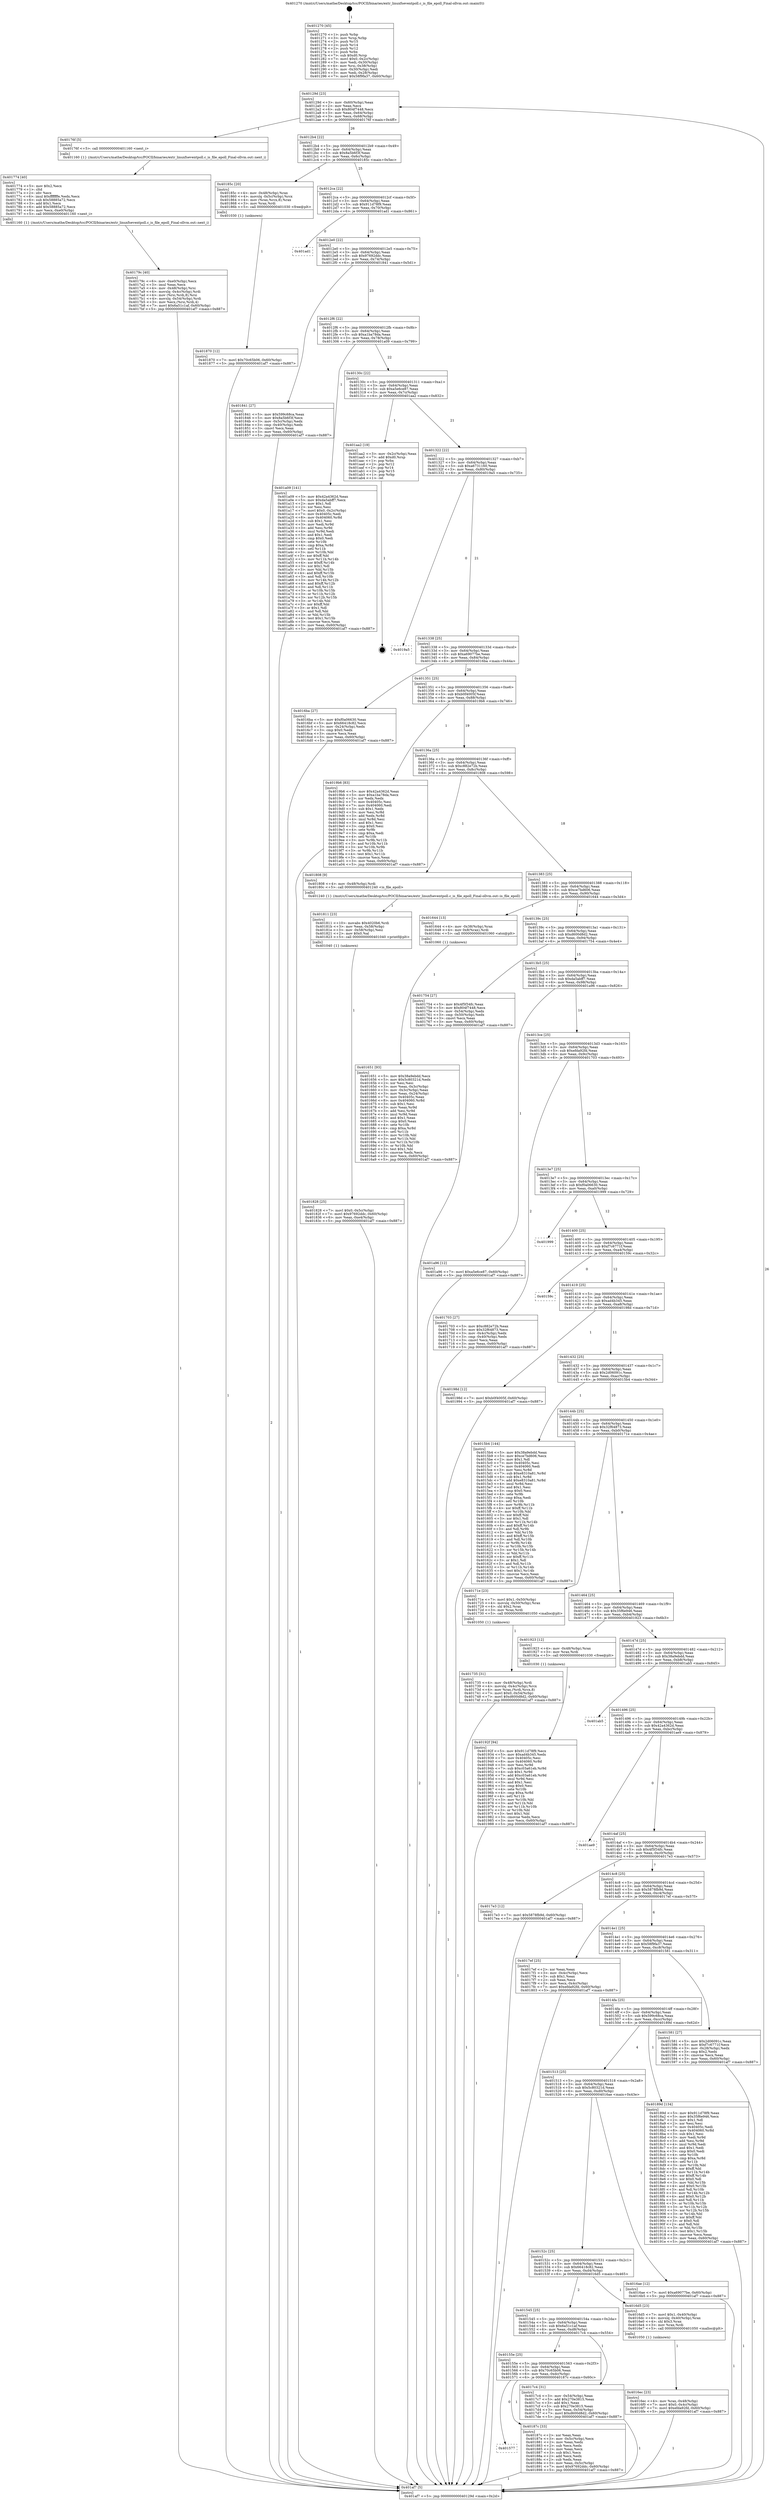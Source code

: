 digraph "0x401270" {
  label = "0x401270 (/mnt/c/Users/mathe/Desktop/tcc/POCII/binaries/extr_linuxfseventpoll.c_is_file_epoll_Final-ollvm.out::main(0))"
  labelloc = "t"
  node[shape=record]

  Entry [label="",width=0.3,height=0.3,shape=circle,fillcolor=black,style=filled]
  "0x40129d" [label="{
     0x40129d [23]\l
     | [instrs]\l
     &nbsp;&nbsp;0x40129d \<+3\>: mov -0x60(%rbp),%eax\l
     &nbsp;&nbsp;0x4012a0 \<+2\>: mov %eax,%ecx\l
     &nbsp;&nbsp;0x4012a2 \<+6\>: sub $0x804f7448,%ecx\l
     &nbsp;&nbsp;0x4012a8 \<+3\>: mov %eax,-0x64(%rbp)\l
     &nbsp;&nbsp;0x4012ab \<+3\>: mov %ecx,-0x68(%rbp)\l
     &nbsp;&nbsp;0x4012ae \<+6\>: je 000000000040176f \<main+0x4ff\>\l
  }"]
  "0x40176f" [label="{
     0x40176f [5]\l
     | [instrs]\l
     &nbsp;&nbsp;0x40176f \<+5\>: call 0000000000401160 \<next_i\>\l
     | [calls]\l
     &nbsp;&nbsp;0x401160 \{1\} (/mnt/c/Users/mathe/Desktop/tcc/POCII/binaries/extr_linuxfseventpoll.c_is_file_epoll_Final-ollvm.out::next_i)\l
  }"]
  "0x4012b4" [label="{
     0x4012b4 [22]\l
     | [instrs]\l
     &nbsp;&nbsp;0x4012b4 \<+5\>: jmp 00000000004012b9 \<main+0x49\>\l
     &nbsp;&nbsp;0x4012b9 \<+3\>: mov -0x64(%rbp),%eax\l
     &nbsp;&nbsp;0x4012bc \<+5\>: sub $0x8a5b6f3f,%eax\l
     &nbsp;&nbsp;0x4012c1 \<+3\>: mov %eax,-0x6c(%rbp)\l
     &nbsp;&nbsp;0x4012c4 \<+6\>: je 000000000040185c \<main+0x5ec\>\l
  }"]
  Exit [label="",width=0.3,height=0.3,shape=circle,fillcolor=black,style=filled,peripheries=2]
  "0x40185c" [label="{
     0x40185c [20]\l
     | [instrs]\l
     &nbsp;&nbsp;0x40185c \<+4\>: mov -0x48(%rbp),%rax\l
     &nbsp;&nbsp;0x401860 \<+4\>: movslq -0x5c(%rbp),%rcx\l
     &nbsp;&nbsp;0x401864 \<+4\>: mov (%rax,%rcx,8),%rax\l
     &nbsp;&nbsp;0x401868 \<+3\>: mov %rax,%rdi\l
     &nbsp;&nbsp;0x40186b \<+5\>: call 0000000000401030 \<free@plt\>\l
     | [calls]\l
     &nbsp;&nbsp;0x401030 \{1\} (unknown)\l
  }"]
  "0x4012ca" [label="{
     0x4012ca [22]\l
     | [instrs]\l
     &nbsp;&nbsp;0x4012ca \<+5\>: jmp 00000000004012cf \<main+0x5f\>\l
     &nbsp;&nbsp;0x4012cf \<+3\>: mov -0x64(%rbp),%eax\l
     &nbsp;&nbsp;0x4012d2 \<+5\>: sub $0x911d78f9,%eax\l
     &nbsp;&nbsp;0x4012d7 \<+3\>: mov %eax,-0x70(%rbp)\l
     &nbsp;&nbsp;0x4012da \<+6\>: je 0000000000401ad1 \<main+0x861\>\l
  }"]
  "0x40192f" [label="{
     0x40192f [94]\l
     | [instrs]\l
     &nbsp;&nbsp;0x40192f \<+5\>: mov $0x911d78f9,%ecx\l
     &nbsp;&nbsp;0x401934 \<+5\>: mov $0xad4b345,%edx\l
     &nbsp;&nbsp;0x401939 \<+7\>: mov 0x40405c,%esi\l
     &nbsp;&nbsp;0x401940 \<+8\>: mov 0x404060,%r8d\l
     &nbsp;&nbsp;0x401948 \<+3\>: mov %esi,%r9d\l
     &nbsp;&nbsp;0x40194b \<+7\>: sub $0xc03a61eb,%r9d\l
     &nbsp;&nbsp;0x401952 \<+4\>: sub $0x1,%r9d\l
     &nbsp;&nbsp;0x401956 \<+7\>: add $0xc03a61eb,%r9d\l
     &nbsp;&nbsp;0x40195d \<+4\>: imul %r9d,%esi\l
     &nbsp;&nbsp;0x401961 \<+3\>: and $0x1,%esi\l
     &nbsp;&nbsp;0x401964 \<+3\>: cmp $0x0,%esi\l
     &nbsp;&nbsp;0x401967 \<+4\>: sete %r10b\l
     &nbsp;&nbsp;0x40196b \<+4\>: cmp $0xa,%r8d\l
     &nbsp;&nbsp;0x40196f \<+4\>: setl %r11b\l
     &nbsp;&nbsp;0x401973 \<+3\>: mov %r10b,%bl\l
     &nbsp;&nbsp;0x401976 \<+3\>: and %r11b,%bl\l
     &nbsp;&nbsp;0x401979 \<+3\>: xor %r11b,%r10b\l
     &nbsp;&nbsp;0x40197c \<+3\>: or %r10b,%bl\l
     &nbsp;&nbsp;0x40197f \<+3\>: test $0x1,%bl\l
     &nbsp;&nbsp;0x401982 \<+3\>: cmovne %edx,%ecx\l
     &nbsp;&nbsp;0x401985 \<+3\>: mov %ecx,-0x60(%rbp)\l
     &nbsp;&nbsp;0x401988 \<+5\>: jmp 0000000000401af7 \<main+0x887\>\l
  }"]
  "0x401ad1" [label="{
     0x401ad1\l
  }", style=dashed]
  "0x4012e0" [label="{
     0x4012e0 [22]\l
     | [instrs]\l
     &nbsp;&nbsp;0x4012e0 \<+5\>: jmp 00000000004012e5 \<main+0x75\>\l
     &nbsp;&nbsp;0x4012e5 \<+3\>: mov -0x64(%rbp),%eax\l
     &nbsp;&nbsp;0x4012e8 \<+5\>: sub $0x97692ddc,%eax\l
     &nbsp;&nbsp;0x4012ed \<+3\>: mov %eax,-0x74(%rbp)\l
     &nbsp;&nbsp;0x4012f0 \<+6\>: je 0000000000401841 \<main+0x5d1\>\l
  }"]
  "0x401577" [label="{
     0x401577\l
  }", style=dashed]
  "0x401841" [label="{
     0x401841 [27]\l
     | [instrs]\l
     &nbsp;&nbsp;0x401841 \<+5\>: mov $0x599c68ca,%eax\l
     &nbsp;&nbsp;0x401846 \<+5\>: mov $0x8a5b6f3f,%ecx\l
     &nbsp;&nbsp;0x40184b \<+3\>: mov -0x5c(%rbp),%edx\l
     &nbsp;&nbsp;0x40184e \<+3\>: cmp -0x40(%rbp),%edx\l
     &nbsp;&nbsp;0x401851 \<+3\>: cmovl %ecx,%eax\l
     &nbsp;&nbsp;0x401854 \<+3\>: mov %eax,-0x60(%rbp)\l
     &nbsp;&nbsp;0x401857 \<+5\>: jmp 0000000000401af7 \<main+0x887\>\l
  }"]
  "0x4012f6" [label="{
     0x4012f6 [22]\l
     | [instrs]\l
     &nbsp;&nbsp;0x4012f6 \<+5\>: jmp 00000000004012fb \<main+0x8b\>\l
     &nbsp;&nbsp;0x4012fb \<+3\>: mov -0x64(%rbp),%eax\l
     &nbsp;&nbsp;0x4012fe \<+5\>: sub $0xa1ba78da,%eax\l
     &nbsp;&nbsp;0x401303 \<+3\>: mov %eax,-0x78(%rbp)\l
     &nbsp;&nbsp;0x401306 \<+6\>: je 0000000000401a09 \<main+0x799\>\l
  }"]
  "0x40187c" [label="{
     0x40187c [33]\l
     | [instrs]\l
     &nbsp;&nbsp;0x40187c \<+2\>: xor %eax,%eax\l
     &nbsp;&nbsp;0x40187e \<+3\>: mov -0x5c(%rbp),%ecx\l
     &nbsp;&nbsp;0x401881 \<+2\>: mov %eax,%edx\l
     &nbsp;&nbsp;0x401883 \<+2\>: sub %ecx,%edx\l
     &nbsp;&nbsp;0x401885 \<+2\>: mov %eax,%ecx\l
     &nbsp;&nbsp;0x401887 \<+3\>: sub $0x1,%ecx\l
     &nbsp;&nbsp;0x40188a \<+2\>: add %ecx,%edx\l
     &nbsp;&nbsp;0x40188c \<+2\>: sub %edx,%eax\l
     &nbsp;&nbsp;0x40188e \<+3\>: mov %eax,-0x5c(%rbp)\l
     &nbsp;&nbsp;0x401891 \<+7\>: movl $0x97692ddc,-0x60(%rbp)\l
     &nbsp;&nbsp;0x401898 \<+5\>: jmp 0000000000401af7 \<main+0x887\>\l
  }"]
  "0x401a09" [label="{
     0x401a09 [141]\l
     | [instrs]\l
     &nbsp;&nbsp;0x401a09 \<+5\>: mov $0x42a4362d,%eax\l
     &nbsp;&nbsp;0x401a0e \<+5\>: mov $0xda5abff7,%ecx\l
     &nbsp;&nbsp;0x401a13 \<+2\>: mov $0x1,%dl\l
     &nbsp;&nbsp;0x401a15 \<+2\>: xor %esi,%esi\l
     &nbsp;&nbsp;0x401a17 \<+7\>: movl $0x0,-0x2c(%rbp)\l
     &nbsp;&nbsp;0x401a1e \<+7\>: mov 0x40405c,%edi\l
     &nbsp;&nbsp;0x401a25 \<+8\>: mov 0x404060,%r8d\l
     &nbsp;&nbsp;0x401a2d \<+3\>: sub $0x1,%esi\l
     &nbsp;&nbsp;0x401a30 \<+3\>: mov %edi,%r9d\l
     &nbsp;&nbsp;0x401a33 \<+3\>: add %esi,%r9d\l
     &nbsp;&nbsp;0x401a36 \<+4\>: imul %r9d,%edi\l
     &nbsp;&nbsp;0x401a3a \<+3\>: and $0x1,%edi\l
     &nbsp;&nbsp;0x401a3d \<+3\>: cmp $0x0,%edi\l
     &nbsp;&nbsp;0x401a40 \<+4\>: sete %r10b\l
     &nbsp;&nbsp;0x401a44 \<+4\>: cmp $0xa,%r8d\l
     &nbsp;&nbsp;0x401a48 \<+4\>: setl %r11b\l
     &nbsp;&nbsp;0x401a4c \<+3\>: mov %r10b,%bl\l
     &nbsp;&nbsp;0x401a4f \<+3\>: xor $0xff,%bl\l
     &nbsp;&nbsp;0x401a52 \<+3\>: mov %r11b,%r14b\l
     &nbsp;&nbsp;0x401a55 \<+4\>: xor $0xff,%r14b\l
     &nbsp;&nbsp;0x401a59 \<+3\>: xor $0x1,%dl\l
     &nbsp;&nbsp;0x401a5c \<+3\>: mov %bl,%r15b\l
     &nbsp;&nbsp;0x401a5f \<+4\>: and $0xff,%r15b\l
     &nbsp;&nbsp;0x401a63 \<+3\>: and %dl,%r10b\l
     &nbsp;&nbsp;0x401a66 \<+3\>: mov %r14b,%r12b\l
     &nbsp;&nbsp;0x401a69 \<+4\>: and $0xff,%r12b\l
     &nbsp;&nbsp;0x401a6d \<+3\>: and %dl,%r11b\l
     &nbsp;&nbsp;0x401a70 \<+3\>: or %r10b,%r15b\l
     &nbsp;&nbsp;0x401a73 \<+3\>: or %r11b,%r12b\l
     &nbsp;&nbsp;0x401a76 \<+3\>: xor %r12b,%r15b\l
     &nbsp;&nbsp;0x401a79 \<+3\>: or %r14b,%bl\l
     &nbsp;&nbsp;0x401a7c \<+3\>: xor $0xff,%bl\l
     &nbsp;&nbsp;0x401a7f \<+3\>: or $0x1,%dl\l
     &nbsp;&nbsp;0x401a82 \<+2\>: and %dl,%bl\l
     &nbsp;&nbsp;0x401a84 \<+3\>: or %bl,%r15b\l
     &nbsp;&nbsp;0x401a87 \<+4\>: test $0x1,%r15b\l
     &nbsp;&nbsp;0x401a8b \<+3\>: cmovne %ecx,%eax\l
     &nbsp;&nbsp;0x401a8e \<+3\>: mov %eax,-0x60(%rbp)\l
     &nbsp;&nbsp;0x401a91 \<+5\>: jmp 0000000000401af7 \<main+0x887\>\l
  }"]
  "0x40130c" [label="{
     0x40130c [22]\l
     | [instrs]\l
     &nbsp;&nbsp;0x40130c \<+5\>: jmp 0000000000401311 \<main+0xa1\>\l
     &nbsp;&nbsp;0x401311 \<+3\>: mov -0x64(%rbp),%eax\l
     &nbsp;&nbsp;0x401314 \<+5\>: sub $0xa5e6ce87,%eax\l
     &nbsp;&nbsp;0x401319 \<+3\>: mov %eax,-0x7c(%rbp)\l
     &nbsp;&nbsp;0x40131c \<+6\>: je 0000000000401aa2 \<main+0x832\>\l
  }"]
  "0x401870" [label="{
     0x401870 [12]\l
     | [instrs]\l
     &nbsp;&nbsp;0x401870 \<+7\>: movl $0x70c65b06,-0x60(%rbp)\l
     &nbsp;&nbsp;0x401877 \<+5\>: jmp 0000000000401af7 \<main+0x887\>\l
  }"]
  "0x401aa2" [label="{
     0x401aa2 [19]\l
     | [instrs]\l
     &nbsp;&nbsp;0x401aa2 \<+3\>: mov -0x2c(%rbp),%eax\l
     &nbsp;&nbsp;0x401aa5 \<+7\>: add $0xd0,%rsp\l
     &nbsp;&nbsp;0x401aac \<+1\>: pop %rbx\l
     &nbsp;&nbsp;0x401aad \<+2\>: pop %r12\l
     &nbsp;&nbsp;0x401aaf \<+2\>: pop %r14\l
     &nbsp;&nbsp;0x401ab1 \<+2\>: pop %r15\l
     &nbsp;&nbsp;0x401ab3 \<+1\>: pop %rbp\l
     &nbsp;&nbsp;0x401ab4 \<+1\>: ret\l
  }"]
  "0x401322" [label="{
     0x401322 [22]\l
     | [instrs]\l
     &nbsp;&nbsp;0x401322 \<+5\>: jmp 0000000000401327 \<main+0xb7\>\l
     &nbsp;&nbsp;0x401327 \<+3\>: mov -0x64(%rbp),%eax\l
     &nbsp;&nbsp;0x40132a \<+5\>: sub $0xa6731160,%eax\l
     &nbsp;&nbsp;0x40132f \<+3\>: mov %eax,-0x80(%rbp)\l
     &nbsp;&nbsp;0x401332 \<+6\>: je 00000000004019a5 \<main+0x735\>\l
  }"]
  "0x401828" [label="{
     0x401828 [25]\l
     | [instrs]\l
     &nbsp;&nbsp;0x401828 \<+7\>: movl $0x0,-0x5c(%rbp)\l
     &nbsp;&nbsp;0x40182f \<+7\>: movl $0x97692ddc,-0x60(%rbp)\l
     &nbsp;&nbsp;0x401836 \<+6\>: mov %eax,-0xe4(%rbp)\l
     &nbsp;&nbsp;0x40183c \<+5\>: jmp 0000000000401af7 \<main+0x887\>\l
  }"]
  "0x4019a5" [label="{
     0x4019a5\l
  }", style=dashed]
  "0x401338" [label="{
     0x401338 [25]\l
     | [instrs]\l
     &nbsp;&nbsp;0x401338 \<+5\>: jmp 000000000040133d \<main+0xcd\>\l
     &nbsp;&nbsp;0x40133d \<+3\>: mov -0x64(%rbp),%eax\l
     &nbsp;&nbsp;0x401340 \<+5\>: sub $0xa69077be,%eax\l
     &nbsp;&nbsp;0x401345 \<+6\>: mov %eax,-0x84(%rbp)\l
     &nbsp;&nbsp;0x40134b \<+6\>: je 00000000004016ba \<main+0x44a\>\l
  }"]
  "0x401811" [label="{
     0x401811 [23]\l
     | [instrs]\l
     &nbsp;&nbsp;0x401811 \<+10\>: movabs $0x4020b6,%rdi\l
     &nbsp;&nbsp;0x40181b \<+3\>: mov %eax,-0x58(%rbp)\l
     &nbsp;&nbsp;0x40181e \<+3\>: mov -0x58(%rbp),%esi\l
     &nbsp;&nbsp;0x401821 \<+2\>: mov $0x0,%al\l
     &nbsp;&nbsp;0x401823 \<+5\>: call 0000000000401040 \<printf@plt\>\l
     | [calls]\l
     &nbsp;&nbsp;0x401040 \{1\} (unknown)\l
  }"]
  "0x4016ba" [label="{
     0x4016ba [27]\l
     | [instrs]\l
     &nbsp;&nbsp;0x4016ba \<+5\>: mov $0xf0a06630,%eax\l
     &nbsp;&nbsp;0x4016bf \<+5\>: mov $0x66418c82,%ecx\l
     &nbsp;&nbsp;0x4016c4 \<+3\>: mov -0x24(%rbp),%edx\l
     &nbsp;&nbsp;0x4016c7 \<+3\>: cmp $0x0,%edx\l
     &nbsp;&nbsp;0x4016ca \<+3\>: cmove %ecx,%eax\l
     &nbsp;&nbsp;0x4016cd \<+3\>: mov %eax,-0x60(%rbp)\l
     &nbsp;&nbsp;0x4016d0 \<+5\>: jmp 0000000000401af7 \<main+0x887\>\l
  }"]
  "0x401351" [label="{
     0x401351 [25]\l
     | [instrs]\l
     &nbsp;&nbsp;0x401351 \<+5\>: jmp 0000000000401356 \<main+0xe6\>\l
     &nbsp;&nbsp;0x401356 \<+3\>: mov -0x64(%rbp),%eax\l
     &nbsp;&nbsp;0x401359 \<+5\>: sub $0xb0f4005f,%eax\l
     &nbsp;&nbsp;0x40135e \<+6\>: mov %eax,-0x88(%rbp)\l
     &nbsp;&nbsp;0x401364 \<+6\>: je 00000000004019b6 \<main+0x746\>\l
  }"]
  "0x40155e" [label="{
     0x40155e [25]\l
     | [instrs]\l
     &nbsp;&nbsp;0x40155e \<+5\>: jmp 0000000000401563 \<main+0x2f3\>\l
     &nbsp;&nbsp;0x401563 \<+3\>: mov -0x64(%rbp),%eax\l
     &nbsp;&nbsp;0x401566 \<+5\>: sub $0x70c65b06,%eax\l
     &nbsp;&nbsp;0x40156b \<+6\>: mov %eax,-0xdc(%rbp)\l
     &nbsp;&nbsp;0x401571 \<+6\>: je 000000000040187c \<main+0x60c\>\l
  }"]
  "0x4019b6" [label="{
     0x4019b6 [83]\l
     | [instrs]\l
     &nbsp;&nbsp;0x4019b6 \<+5\>: mov $0x42a4362d,%eax\l
     &nbsp;&nbsp;0x4019bb \<+5\>: mov $0xa1ba78da,%ecx\l
     &nbsp;&nbsp;0x4019c0 \<+2\>: xor %edx,%edx\l
     &nbsp;&nbsp;0x4019c2 \<+7\>: mov 0x40405c,%esi\l
     &nbsp;&nbsp;0x4019c9 \<+7\>: mov 0x404060,%edi\l
     &nbsp;&nbsp;0x4019d0 \<+3\>: sub $0x1,%edx\l
     &nbsp;&nbsp;0x4019d3 \<+3\>: mov %esi,%r8d\l
     &nbsp;&nbsp;0x4019d6 \<+3\>: add %edx,%r8d\l
     &nbsp;&nbsp;0x4019d9 \<+4\>: imul %r8d,%esi\l
     &nbsp;&nbsp;0x4019dd \<+3\>: and $0x1,%esi\l
     &nbsp;&nbsp;0x4019e0 \<+3\>: cmp $0x0,%esi\l
     &nbsp;&nbsp;0x4019e3 \<+4\>: sete %r9b\l
     &nbsp;&nbsp;0x4019e7 \<+3\>: cmp $0xa,%edi\l
     &nbsp;&nbsp;0x4019ea \<+4\>: setl %r10b\l
     &nbsp;&nbsp;0x4019ee \<+3\>: mov %r9b,%r11b\l
     &nbsp;&nbsp;0x4019f1 \<+3\>: and %r10b,%r11b\l
     &nbsp;&nbsp;0x4019f4 \<+3\>: xor %r10b,%r9b\l
     &nbsp;&nbsp;0x4019f7 \<+3\>: or %r9b,%r11b\l
     &nbsp;&nbsp;0x4019fa \<+4\>: test $0x1,%r11b\l
     &nbsp;&nbsp;0x4019fe \<+3\>: cmovne %ecx,%eax\l
     &nbsp;&nbsp;0x401a01 \<+3\>: mov %eax,-0x60(%rbp)\l
     &nbsp;&nbsp;0x401a04 \<+5\>: jmp 0000000000401af7 \<main+0x887\>\l
  }"]
  "0x40136a" [label="{
     0x40136a [25]\l
     | [instrs]\l
     &nbsp;&nbsp;0x40136a \<+5\>: jmp 000000000040136f \<main+0xff\>\l
     &nbsp;&nbsp;0x40136f \<+3\>: mov -0x64(%rbp),%eax\l
     &nbsp;&nbsp;0x401372 \<+5\>: sub $0xc882e72b,%eax\l
     &nbsp;&nbsp;0x401377 \<+6\>: mov %eax,-0x8c(%rbp)\l
     &nbsp;&nbsp;0x40137d \<+6\>: je 0000000000401808 \<main+0x598\>\l
  }"]
  "0x4017c4" [label="{
     0x4017c4 [31]\l
     | [instrs]\l
     &nbsp;&nbsp;0x4017c4 \<+3\>: mov -0x54(%rbp),%eax\l
     &nbsp;&nbsp;0x4017c7 \<+5\>: add $0x270e3815,%eax\l
     &nbsp;&nbsp;0x4017cc \<+3\>: add $0x1,%eax\l
     &nbsp;&nbsp;0x4017cf \<+5\>: sub $0x270e3815,%eax\l
     &nbsp;&nbsp;0x4017d4 \<+3\>: mov %eax,-0x54(%rbp)\l
     &nbsp;&nbsp;0x4017d7 \<+7\>: movl $0xd600d8d2,-0x60(%rbp)\l
     &nbsp;&nbsp;0x4017de \<+5\>: jmp 0000000000401af7 \<main+0x887\>\l
  }"]
  "0x401808" [label="{
     0x401808 [9]\l
     | [instrs]\l
     &nbsp;&nbsp;0x401808 \<+4\>: mov -0x48(%rbp),%rdi\l
     &nbsp;&nbsp;0x40180c \<+5\>: call 0000000000401240 \<is_file_epoll\>\l
     | [calls]\l
     &nbsp;&nbsp;0x401240 \{1\} (/mnt/c/Users/mathe/Desktop/tcc/POCII/binaries/extr_linuxfseventpoll.c_is_file_epoll_Final-ollvm.out::is_file_epoll)\l
  }"]
  "0x401383" [label="{
     0x401383 [25]\l
     | [instrs]\l
     &nbsp;&nbsp;0x401383 \<+5\>: jmp 0000000000401388 \<main+0x118\>\l
     &nbsp;&nbsp;0x401388 \<+3\>: mov -0x64(%rbp),%eax\l
     &nbsp;&nbsp;0x40138b \<+5\>: sub $0xce7bd606,%eax\l
     &nbsp;&nbsp;0x401390 \<+6\>: mov %eax,-0x90(%rbp)\l
     &nbsp;&nbsp;0x401396 \<+6\>: je 0000000000401644 \<main+0x3d4\>\l
  }"]
  "0x40179c" [label="{
     0x40179c [40]\l
     | [instrs]\l
     &nbsp;&nbsp;0x40179c \<+6\>: mov -0xe0(%rbp),%ecx\l
     &nbsp;&nbsp;0x4017a2 \<+3\>: imul %eax,%ecx\l
     &nbsp;&nbsp;0x4017a5 \<+4\>: mov -0x48(%rbp),%rsi\l
     &nbsp;&nbsp;0x4017a9 \<+4\>: movslq -0x4c(%rbp),%rdi\l
     &nbsp;&nbsp;0x4017ad \<+4\>: mov (%rsi,%rdi,8),%rsi\l
     &nbsp;&nbsp;0x4017b1 \<+4\>: movslq -0x54(%rbp),%rdi\l
     &nbsp;&nbsp;0x4017b5 \<+3\>: mov %ecx,(%rsi,%rdi,4)\l
     &nbsp;&nbsp;0x4017b8 \<+7\>: movl $0x6a51c1af,-0x60(%rbp)\l
     &nbsp;&nbsp;0x4017bf \<+5\>: jmp 0000000000401af7 \<main+0x887\>\l
  }"]
  "0x401644" [label="{
     0x401644 [13]\l
     | [instrs]\l
     &nbsp;&nbsp;0x401644 \<+4\>: mov -0x38(%rbp),%rax\l
     &nbsp;&nbsp;0x401648 \<+4\>: mov 0x8(%rax),%rdi\l
     &nbsp;&nbsp;0x40164c \<+5\>: call 0000000000401060 \<atoi@plt\>\l
     | [calls]\l
     &nbsp;&nbsp;0x401060 \{1\} (unknown)\l
  }"]
  "0x40139c" [label="{
     0x40139c [25]\l
     | [instrs]\l
     &nbsp;&nbsp;0x40139c \<+5\>: jmp 00000000004013a1 \<main+0x131\>\l
     &nbsp;&nbsp;0x4013a1 \<+3\>: mov -0x64(%rbp),%eax\l
     &nbsp;&nbsp;0x4013a4 \<+5\>: sub $0xd600d8d2,%eax\l
     &nbsp;&nbsp;0x4013a9 \<+6\>: mov %eax,-0x94(%rbp)\l
     &nbsp;&nbsp;0x4013af \<+6\>: je 0000000000401754 \<main+0x4e4\>\l
  }"]
  "0x401774" [label="{
     0x401774 [40]\l
     | [instrs]\l
     &nbsp;&nbsp;0x401774 \<+5\>: mov $0x2,%ecx\l
     &nbsp;&nbsp;0x401779 \<+1\>: cltd\l
     &nbsp;&nbsp;0x40177a \<+2\>: idiv %ecx\l
     &nbsp;&nbsp;0x40177c \<+6\>: imul $0xfffffffe,%edx,%ecx\l
     &nbsp;&nbsp;0x401782 \<+6\>: sub $0x58885a72,%ecx\l
     &nbsp;&nbsp;0x401788 \<+3\>: add $0x1,%ecx\l
     &nbsp;&nbsp;0x40178b \<+6\>: add $0x58885a72,%ecx\l
     &nbsp;&nbsp;0x401791 \<+6\>: mov %ecx,-0xe0(%rbp)\l
     &nbsp;&nbsp;0x401797 \<+5\>: call 0000000000401160 \<next_i\>\l
     | [calls]\l
     &nbsp;&nbsp;0x401160 \{1\} (/mnt/c/Users/mathe/Desktop/tcc/POCII/binaries/extr_linuxfseventpoll.c_is_file_epoll_Final-ollvm.out::next_i)\l
  }"]
  "0x401754" [label="{
     0x401754 [27]\l
     | [instrs]\l
     &nbsp;&nbsp;0x401754 \<+5\>: mov $0x4f5f34fc,%eax\l
     &nbsp;&nbsp;0x401759 \<+5\>: mov $0x804f7448,%ecx\l
     &nbsp;&nbsp;0x40175e \<+3\>: mov -0x54(%rbp),%edx\l
     &nbsp;&nbsp;0x401761 \<+3\>: cmp -0x50(%rbp),%edx\l
     &nbsp;&nbsp;0x401764 \<+3\>: cmovl %ecx,%eax\l
     &nbsp;&nbsp;0x401767 \<+3\>: mov %eax,-0x60(%rbp)\l
     &nbsp;&nbsp;0x40176a \<+5\>: jmp 0000000000401af7 \<main+0x887\>\l
  }"]
  "0x4013b5" [label="{
     0x4013b5 [25]\l
     | [instrs]\l
     &nbsp;&nbsp;0x4013b5 \<+5\>: jmp 00000000004013ba \<main+0x14a\>\l
     &nbsp;&nbsp;0x4013ba \<+3\>: mov -0x64(%rbp),%eax\l
     &nbsp;&nbsp;0x4013bd \<+5\>: sub $0xda5abff7,%eax\l
     &nbsp;&nbsp;0x4013c2 \<+6\>: mov %eax,-0x98(%rbp)\l
     &nbsp;&nbsp;0x4013c8 \<+6\>: je 0000000000401a96 \<main+0x826\>\l
  }"]
  "0x401735" [label="{
     0x401735 [31]\l
     | [instrs]\l
     &nbsp;&nbsp;0x401735 \<+4\>: mov -0x48(%rbp),%rdi\l
     &nbsp;&nbsp;0x401739 \<+4\>: movslq -0x4c(%rbp),%rcx\l
     &nbsp;&nbsp;0x40173d \<+4\>: mov %rax,(%rdi,%rcx,8)\l
     &nbsp;&nbsp;0x401741 \<+7\>: movl $0x0,-0x54(%rbp)\l
     &nbsp;&nbsp;0x401748 \<+7\>: movl $0xd600d8d2,-0x60(%rbp)\l
     &nbsp;&nbsp;0x40174f \<+5\>: jmp 0000000000401af7 \<main+0x887\>\l
  }"]
  "0x401a96" [label="{
     0x401a96 [12]\l
     | [instrs]\l
     &nbsp;&nbsp;0x401a96 \<+7\>: movl $0xa5e6ce87,-0x60(%rbp)\l
     &nbsp;&nbsp;0x401a9d \<+5\>: jmp 0000000000401af7 \<main+0x887\>\l
  }"]
  "0x4013ce" [label="{
     0x4013ce [25]\l
     | [instrs]\l
     &nbsp;&nbsp;0x4013ce \<+5\>: jmp 00000000004013d3 \<main+0x163\>\l
     &nbsp;&nbsp;0x4013d3 \<+3\>: mov -0x64(%rbp),%eax\l
     &nbsp;&nbsp;0x4013d6 \<+5\>: sub $0xefda92fd,%eax\l
     &nbsp;&nbsp;0x4013db \<+6\>: mov %eax,-0x9c(%rbp)\l
     &nbsp;&nbsp;0x4013e1 \<+6\>: je 0000000000401703 \<main+0x493\>\l
  }"]
  "0x4016ec" [label="{
     0x4016ec [23]\l
     | [instrs]\l
     &nbsp;&nbsp;0x4016ec \<+4\>: mov %rax,-0x48(%rbp)\l
     &nbsp;&nbsp;0x4016f0 \<+7\>: movl $0x0,-0x4c(%rbp)\l
     &nbsp;&nbsp;0x4016f7 \<+7\>: movl $0xefda92fd,-0x60(%rbp)\l
     &nbsp;&nbsp;0x4016fe \<+5\>: jmp 0000000000401af7 \<main+0x887\>\l
  }"]
  "0x401703" [label="{
     0x401703 [27]\l
     | [instrs]\l
     &nbsp;&nbsp;0x401703 \<+5\>: mov $0xc882e72b,%eax\l
     &nbsp;&nbsp;0x401708 \<+5\>: mov $0x32f64873,%ecx\l
     &nbsp;&nbsp;0x40170d \<+3\>: mov -0x4c(%rbp),%edx\l
     &nbsp;&nbsp;0x401710 \<+3\>: cmp -0x40(%rbp),%edx\l
     &nbsp;&nbsp;0x401713 \<+3\>: cmovl %ecx,%eax\l
     &nbsp;&nbsp;0x401716 \<+3\>: mov %eax,-0x60(%rbp)\l
     &nbsp;&nbsp;0x401719 \<+5\>: jmp 0000000000401af7 \<main+0x887\>\l
  }"]
  "0x4013e7" [label="{
     0x4013e7 [25]\l
     | [instrs]\l
     &nbsp;&nbsp;0x4013e7 \<+5\>: jmp 00000000004013ec \<main+0x17c\>\l
     &nbsp;&nbsp;0x4013ec \<+3\>: mov -0x64(%rbp),%eax\l
     &nbsp;&nbsp;0x4013ef \<+5\>: sub $0xf0a06630,%eax\l
     &nbsp;&nbsp;0x4013f4 \<+6\>: mov %eax,-0xa0(%rbp)\l
     &nbsp;&nbsp;0x4013fa \<+6\>: je 0000000000401999 \<main+0x729\>\l
  }"]
  "0x401545" [label="{
     0x401545 [25]\l
     | [instrs]\l
     &nbsp;&nbsp;0x401545 \<+5\>: jmp 000000000040154a \<main+0x2da\>\l
     &nbsp;&nbsp;0x40154a \<+3\>: mov -0x64(%rbp),%eax\l
     &nbsp;&nbsp;0x40154d \<+5\>: sub $0x6a51c1af,%eax\l
     &nbsp;&nbsp;0x401552 \<+6\>: mov %eax,-0xd8(%rbp)\l
     &nbsp;&nbsp;0x401558 \<+6\>: je 00000000004017c4 \<main+0x554\>\l
  }"]
  "0x401999" [label="{
     0x401999\l
  }", style=dashed]
  "0x401400" [label="{
     0x401400 [25]\l
     | [instrs]\l
     &nbsp;&nbsp;0x401400 \<+5\>: jmp 0000000000401405 \<main+0x195\>\l
     &nbsp;&nbsp;0x401405 \<+3\>: mov -0x64(%rbp),%eax\l
     &nbsp;&nbsp;0x401408 \<+5\>: sub $0xf7c6771f,%eax\l
     &nbsp;&nbsp;0x40140d \<+6\>: mov %eax,-0xa4(%rbp)\l
     &nbsp;&nbsp;0x401413 \<+6\>: je 000000000040159c \<main+0x32c\>\l
  }"]
  "0x4016d5" [label="{
     0x4016d5 [23]\l
     | [instrs]\l
     &nbsp;&nbsp;0x4016d5 \<+7\>: movl $0x1,-0x40(%rbp)\l
     &nbsp;&nbsp;0x4016dc \<+4\>: movslq -0x40(%rbp),%rax\l
     &nbsp;&nbsp;0x4016e0 \<+4\>: shl $0x3,%rax\l
     &nbsp;&nbsp;0x4016e4 \<+3\>: mov %rax,%rdi\l
     &nbsp;&nbsp;0x4016e7 \<+5\>: call 0000000000401050 \<malloc@plt\>\l
     | [calls]\l
     &nbsp;&nbsp;0x401050 \{1\} (unknown)\l
  }"]
  "0x40159c" [label="{
     0x40159c\l
  }", style=dashed]
  "0x401419" [label="{
     0x401419 [25]\l
     | [instrs]\l
     &nbsp;&nbsp;0x401419 \<+5\>: jmp 000000000040141e \<main+0x1ae\>\l
     &nbsp;&nbsp;0x40141e \<+3\>: mov -0x64(%rbp),%eax\l
     &nbsp;&nbsp;0x401421 \<+5\>: sub $0xad4b345,%eax\l
     &nbsp;&nbsp;0x401426 \<+6\>: mov %eax,-0xa8(%rbp)\l
     &nbsp;&nbsp;0x40142c \<+6\>: je 000000000040198d \<main+0x71d\>\l
  }"]
  "0x40152c" [label="{
     0x40152c [25]\l
     | [instrs]\l
     &nbsp;&nbsp;0x40152c \<+5\>: jmp 0000000000401531 \<main+0x2c1\>\l
     &nbsp;&nbsp;0x401531 \<+3\>: mov -0x64(%rbp),%eax\l
     &nbsp;&nbsp;0x401534 \<+5\>: sub $0x66418c82,%eax\l
     &nbsp;&nbsp;0x401539 \<+6\>: mov %eax,-0xd4(%rbp)\l
     &nbsp;&nbsp;0x40153f \<+6\>: je 00000000004016d5 \<main+0x465\>\l
  }"]
  "0x40198d" [label="{
     0x40198d [12]\l
     | [instrs]\l
     &nbsp;&nbsp;0x40198d \<+7\>: movl $0xb0f4005f,-0x60(%rbp)\l
     &nbsp;&nbsp;0x401994 \<+5\>: jmp 0000000000401af7 \<main+0x887\>\l
  }"]
  "0x401432" [label="{
     0x401432 [25]\l
     | [instrs]\l
     &nbsp;&nbsp;0x401432 \<+5\>: jmp 0000000000401437 \<main+0x1c7\>\l
     &nbsp;&nbsp;0x401437 \<+3\>: mov -0x64(%rbp),%eax\l
     &nbsp;&nbsp;0x40143a \<+5\>: sub $0x2d06091c,%eax\l
     &nbsp;&nbsp;0x40143f \<+6\>: mov %eax,-0xac(%rbp)\l
     &nbsp;&nbsp;0x401445 \<+6\>: je 00000000004015b4 \<main+0x344\>\l
  }"]
  "0x4016ae" [label="{
     0x4016ae [12]\l
     | [instrs]\l
     &nbsp;&nbsp;0x4016ae \<+7\>: movl $0xa69077be,-0x60(%rbp)\l
     &nbsp;&nbsp;0x4016b5 \<+5\>: jmp 0000000000401af7 \<main+0x887\>\l
  }"]
  "0x4015b4" [label="{
     0x4015b4 [144]\l
     | [instrs]\l
     &nbsp;&nbsp;0x4015b4 \<+5\>: mov $0x38a9ebdd,%eax\l
     &nbsp;&nbsp;0x4015b9 \<+5\>: mov $0xce7bd606,%ecx\l
     &nbsp;&nbsp;0x4015be \<+2\>: mov $0x1,%dl\l
     &nbsp;&nbsp;0x4015c0 \<+7\>: mov 0x40405c,%esi\l
     &nbsp;&nbsp;0x4015c7 \<+7\>: mov 0x404060,%edi\l
     &nbsp;&nbsp;0x4015ce \<+3\>: mov %esi,%r8d\l
     &nbsp;&nbsp;0x4015d1 \<+7\>: sub $0xe8310a81,%r8d\l
     &nbsp;&nbsp;0x4015d8 \<+4\>: sub $0x1,%r8d\l
     &nbsp;&nbsp;0x4015dc \<+7\>: add $0xe8310a81,%r8d\l
     &nbsp;&nbsp;0x4015e3 \<+4\>: imul %r8d,%esi\l
     &nbsp;&nbsp;0x4015e7 \<+3\>: and $0x1,%esi\l
     &nbsp;&nbsp;0x4015ea \<+3\>: cmp $0x0,%esi\l
     &nbsp;&nbsp;0x4015ed \<+4\>: sete %r9b\l
     &nbsp;&nbsp;0x4015f1 \<+3\>: cmp $0xa,%edi\l
     &nbsp;&nbsp;0x4015f4 \<+4\>: setl %r10b\l
     &nbsp;&nbsp;0x4015f8 \<+3\>: mov %r9b,%r11b\l
     &nbsp;&nbsp;0x4015fb \<+4\>: xor $0xff,%r11b\l
     &nbsp;&nbsp;0x4015ff \<+3\>: mov %r10b,%bl\l
     &nbsp;&nbsp;0x401602 \<+3\>: xor $0xff,%bl\l
     &nbsp;&nbsp;0x401605 \<+3\>: xor $0x1,%dl\l
     &nbsp;&nbsp;0x401608 \<+3\>: mov %r11b,%r14b\l
     &nbsp;&nbsp;0x40160b \<+4\>: and $0xff,%r14b\l
     &nbsp;&nbsp;0x40160f \<+3\>: and %dl,%r9b\l
     &nbsp;&nbsp;0x401612 \<+3\>: mov %bl,%r15b\l
     &nbsp;&nbsp;0x401615 \<+4\>: and $0xff,%r15b\l
     &nbsp;&nbsp;0x401619 \<+3\>: and %dl,%r10b\l
     &nbsp;&nbsp;0x40161c \<+3\>: or %r9b,%r14b\l
     &nbsp;&nbsp;0x40161f \<+3\>: or %r10b,%r15b\l
     &nbsp;&nbsp;0x401622 \<+3\>: xor %r15b,%r14b\l
     &nbsp;&nbsp;0x401625 \<+3\>: or %bl,%r11b\l
     &nbsp;&nbsp;0x401628 \<+4\>: xor $0xff,%r11b\l
     &nbsp;&nbsp;0x40162c \<+3\>: or $0x1,%dl\l
     &nbsp;&nbsp;0x40162f \<+3\>: and %dl,%r11b\l
     &nbsp;&nbsp;0x401632 \<+3\>: or %r11b,%r14b\l
     &nbsp;&nbsp;0x401635 \<+4\>: test $0x1,%r14b\l
     &nbsp;&nbsp;0x401639 \<+3\>: cmovne %ecx,%eax\l
     &nbsp;&nbsp;0x40163c \<+3\>: mov %eax,-0x60(%rbp)\l
     &nbsp;&nbsp;0x40163f \<+5\>: jmp 0000000000401af7 \<main+0x887\>\l
  }"]
  "0x40144b" [label="{
     0x40144b [25]\l
     | [instrs]\l
     &nbsp;&nbsp;0x40144b \<+5\>: jmp 0000000000401450 \<main+0x1e0\>\l
     &nbsp;&nbsp;0x401450 \<+3\>: mov -0x64(%rbp),%eax\l
     &nbsp;&nbsp;0x401453 \<+5\>: sub $0x32f64873,%eax\l
     &nbsp;&nbsp;0x401458 \<+6\>: mov %eax,-0xb0(%rbp)\l
     &nbsp;&nbsp;0x40145e \<+6\>: je 000000000040171e \<main+0x4ae\>\l
  }"]
  "0x401513" [label="{
     0x401513 [25]\l
     | [instrs]\l
     &nbsp;&nbsp;0x401513 \<+5\>: jmp 0000000000401518 \<main+0x2a8\>\l
     &nbsp;&nbsp;0x401518 \<+3\>: mov -0x64(%rbp),%eax\l
     &nbsp;&nbsp;0x40151b \<+5\>: sub $0x5c80321d,%eax\l
     &nbsp;&nbsp;0x401520 \<+6\>: mov %eax,-0xd0(%rbp)\l
     &nbsp;&nbsp;0x401526 \<+6\>: je 00000000004016ae \<main+0x43e\>\l
  }"]
  "0x40171e" [label="{
     0x40171e [23]\l
     | [instrs]\l
     &nbsp;&nbsp;0x40171e \<+7\>: movl $0x1,-0x50(%rbp)\l
     &nbsp;&nbsp;0x401725 \<+4\>: movslq -0x50(%rbp),%rax\l
     &nbsp;&nbsp;0x401729 \<+4\>: shl $0x2,%rax\l
     &nbsp;&nbsp;0x40172d \<+3\>: mov %rax,%rdi\l
     &nbsp;&nbsp;0x401730 \<+5\>: call 0000000000401050 \<malloc@plt\>\l
     | [calls]\l
     &nbsp;&nbsp;0x401050 \{1\} (unknown)\l
  }"]
  "0x401464" [label="{
     0x401464 [25]\l
     | [instrs]\l
     &nbsp;&nbsp;0x401464 \<+5\>: jmp 0000000000401469 \<main+0x1f9\>\l
     &nbsp;&nbsp;0x401469 \<+3\>: mov -0x64(%rbp),%eax\l
     &nbsp;&nbsp;0x40146c \<+5\>: sub $0x35f6e946,%eax\l
     &nbsp;&nbsp;0x401471 \<+6\>: mov %eax,-0xb4(%rbp)\l
     &nbsp;&nbsp;0x401477 \<+6\>: je 0000000000401923 \<main+0x6b3\>\l
  }"]
  "0x40189d" [label="{
     0x40189d [134]\l
     | [instrs]\l
     &nbsp;&nbsp;0x40189d \<+5\>: mov $0x911d78f9,%eax\l
     &nbsp;&nbsp;0x4018a2 \<+5\>: mov $0x35f6e946,%ecx\l
     &nbsp;&nbsp;0x4018a7 \<+2\>: mov $0x1,%dl\l
     &nbsp;&nbsp;0x4018a9 \<+2\>: xor %esi,%esi\l
     &nbsp;&nbsp;0x4018ab \<+7\>: mov 0x40405c,%edi\l
     &nbsp;&nbsp;0x4018b2 \<+8\>: mov 0x404060,%r8d\l
     &nbsp;&nbsp;0x4018ba \<+3\>: sub $0x1,%esi\l
     &nbsp;&nbsp;0x4018bd \<+3\>: mov %edi,%r9d\l
     &nbsp;&nbsp;0x4018c0 \<+3\>: add %esi,%r9d\l
     &nbsp;&nbsp;0x4018c3 \<+4\>: imul %r9d,%edi\l
     &nbsp;&nbsp;0x4018c7 \<+3\>: and $0x1,%edi\l
     &nbsp;&nbsp;0x4018ca \<+3\>: cmp $0x0,%edi\l
     &nbsp;&nbsp;0x4018cd \<+4\>: sete %r10b\l
     &nbsp;&nbsp;0x4018d1 \<+4\>: cmp $0xa,%r8d\l
     &nbsp;&nbsp;0x4018d5 \<+4\>: setl %r11b\l
     &nbsp;&nbsp;0x4018d9 \<+3\>: mov %r10b,%bl\l
     &nbsp;&nbsp;0x4018dc \<+3\>: xor $0xff,%bl\l
     &nbsp;&nbsp;0x4018df \<+3\>: mov %r11b,%r14b\l
     &nbsp;&nbsp;0x4018e2 \<+4\>: xor $0xff,%r14b\l
     &nbsp;&nbsp;0x4018e6 \<+3\>: xor $0x0,%dl\l
     &nbsp;&nbsp;0x4018e9 \<+3\>: mov %bl,%r15b\l
     &nbsp;&nbsp;0x4018ec \<+4\>: and $0x0,%r15b\l
     &nbsp;&nbsp;0x4018f0 \<+3\>: and %dl,%r10b\l
     &nbsp;&nbsp;0x4018f3 \<+3\>: mov %r14b,%r12b\l
     &nbsp;&nbsp;0x4018f6 \<+4\>: and $0x0,%r12b\l
     &nbsp;&nbsp;0x4018fa \<+3\>: and %dl,%r11b\l
     &nbsp;&nbsp;0x4018fd \<+3\>: or %r10b,%r15b\l
     &nbsp;&nbsp;0x401900 \<+3\>: or %r11b,%r12b\l
     &nbsp;&nbsp;0x401903 \<+3\>: xor %r12b,%r15b\l
     &nbsp;&nbsp;0x401906 \<+3\>: or %r14b,%bl\l
     &nbsp;&nbsp;0x401909 \<+3\>: xor $0xff,%bl\l
     &nbsp;&nbsp;0x40190c \<+3\>: or $0x0,%dl\l
     &nbsp;&nbsp;0x40190f \<+2\>: and %dl,%bl\l
     &nbsp;&nbsp;0x401911 \<+3\>: or %bl,%r15b\l
     &nbsp;&nbsp;0x401914 \<+4\>: test $0x1,%r15b\l
     &nbsp;&nbsp;0x401918 \<+3\>: cmovne %ecx,%eax\l
     &nbsp;&nbsp;0x40191b \<+3\>: mov %eax,-0x60(%rbp)\l
     &nbsp;&nbsp;0x40191e \<+5\>: jmp 0000000000401af7 \<main+0x887\>\l
  }"]
  "0x401923" [label="{
     0x401923 [12]\l
     | [instrs]\l
     &nbsp;&nbsp;0x401923 \<+4\>: mov -0x48(%rbp),%rax\l
     &nbsp;&nbsp;0x401927 \<+3\>: mov %rax,%rdi\l
     &nbsp;&nbsp;0x40192a \<+5\>: call 0000000000401030 \<free@plt\>\l
     | [calls]\l
     &nbsp;&nbsp;0x401030 \{1\} (unknown)\l
  }"]
  "0x40147d" [label="{
     0x40147d [25]\l
     | [instrs]\l
     &nbsp;&nbsp;0x40147d \<+5\>: jmp 0000000000401482 \<main+0x212\>\l
     &nbsp;&nbsp;0x401482 \<+3\>: mov -0x64(%rbp),%eax\l
     &nbsp;&nbsp;0x401485 \<+5\>: sub $0x38a9ebdd,%eax\l
     &nbsp;&nbsp;0x40148a \<+6\>: mov %eax,-0xb8(%rbp)\l
     &nbsp;&nbsp;0x401490 \<+6\>: je 0000000000401ab5 \<main+0x845\>\l
  }"]
  "0x401651" [label="{
     0x401651 [93]\l
     | [instrs]\l
     &nbsp;&nbsp;0x401651 \<+5\>: mov $0x38a9ebdd,%ecx\l
     &nbsp;&nbsp;0x401656 \<+5\>: mov $0x5c80321d,%edx\l
     &nbsp;&nbsp;0x40165b \<+2\>: xor %esi,%esi\l
     &nbsp;&nbsp;0x40165d \<+3\>: mov %eax,-0x3c(%rbp)\l
     &nbsp;&nbsp;0x401660 \<+3\>: mov -0x3c(%rbp),%eax\l
     &nbsp;&nbsp;0x401663 \<+3\>: mov %eax,-0x24(%rbp)\l
     &nbsp;&nbsp;0x401666 \<+7\>: mov 0x40405c,%eax\l
     &nbsp;&nbsp;0x40166d \<+8\>: mov 0x404060,%r8d\l
     &nbsp;&nbsp;0x401675 \<+3\>: sub $0x1,%esi\l
     &nbsp;&nbsp;0x401678 \<+3\>: mov %eax,%r9d\l
     &nbsp;&nbsp;0x40167b \<+3\>: add %esi,%r9d\l
     &nbsp;&nbsp;0x40167e \<+4\>: imul %r9d,%eax\l
     &nbsp;&nbsp;0x401682 \<+3\>: and $0x1,%eax\l
     &nbsp;&nbsp;0x401685 \<+3\>: cmp $0x0,%eax\l
     &nbsp;&nbsp;0x401688 \<+4\>: sete %r10b\l
     &nbsp;&nbsp;0x40168c \<+4\>: cmp $0xa,%r8d\l
     &nbsp;&nbsp;0x401690 \<+4\>: setl %r11b\l
     &nbsp;&nbsp;0x401694 \<+3\>: mov %r10b,%bl\l
     &nbsp;&nbsp;0x401697 \<+3\>: and %r11b,%bl\l
     &nbsp;&nbsp;0x40169a \<+3\>: xor %r11b,%r10b\l
     &nbsp;&nbsp;0x40169d \<+3\>: or %r10b,%bl\l
     &nbsp;&nbsp;0x4016a0 \<+3\>: test $0x1,%bl\l
     &nbsp;&nbsp;0x4016a3 \<+3\>: cmovne %edx,%ecx\l
     &nbsp;&nbsp;0x4016a6 \<+3\>: mov %ecx,-0x60(%rbp)\l
     &nbsp;&nbsp;0x4016a9 \<+5\>: jmp 0000000000401af7 \<main+0x887\>\l
  }"]
  "0x401ab5" [label="{
     0x401ab5\l
  }", style=dashed]
  "0x401496" [label="{
     0x401496 [25]\l
     | [instrs]\l
     &nbsp;&nbsp;0x401496 \<+5\>: jmp 000000000040149b \<main+0x22b\>\l
     &nbsp;&nbsp;0x40149b \<+3\>: mov -0x64(%rbp),%eax\l
     &nbsp;&nbsp;0x40149e \<+5\>: sub $0x42a4362d,%eax\l
     &nbsp;&nbsp;0x4014a3 \<+6\>: mov %eax,-0xbc(%rbp)\l
     &nbsp;&nbsp;0x4014a9 \<+6\>: je 0000000000401ae9 \<main+0x879\>\l
  }"]
  "0x401270" [label="{
     0x401270 [45]\l
     | [instrs]\l
     &nbsp;&nbsp;0x401270 \<+1\>: push %rbp\l
     &nbsp;&nbsp;0x401271 \<+3\>: mov %rsp,%rbp\l
     &nbsp;&nbsp;0x401274 \<+2\>: push %r15\l
     &nbsp;&nbsp;0x401276 \<+2\>: push %r14\l
     &nbsp;&nbsp;0x401278 \<+2\>: push %r12\l
     &nbsp;&nbsp;0x40127a \<+1\>: push %rbx\l
     &nbsp;&nbsp;0x40127b \<+7\>: sub $0xd0,%rsp\l
     &nbsp;&nbsp;0x401282 \<+7\>: movl $0x0,-0x2c(%rbp)\l
     &nbsp;&nbsp;0x401289 \<+3\>: mov %edi,-0x30(%rbp)\l
     &nbsp;&nbsp;0x40128c \<+4\>: mov %rsi,-0x38(%rbp)\l
     &nbsp;&nbsp;0x401290 \<+3\>: mov -0x30(%rbp),%edi\l
     &nbsp;&nbsp;0x401293 \<+3\>: mov %edi,-0x28(%rbp)\l
     &nbsp;&nbsp;0x401296 \<+7\>: movl $0x58f9fa37,-0x60(%rbp)\l
  }"]
  "0x401ae9" [label="{
     0x401ae9\l
  }", style=dashed]
  "0x4014af" [label="{
     0x4014af [25]\l
     | [instrs]\l
     &nbsp;&nbsp;0x4014af \<+5\>: jmp 00000000004014b4 \<main+0x244\>\l
     &nbsp;&nbsp;0x4014b4 \<+3\>: mov -0x64(%rbp),%eax\l
     &nbsp;&nbsp;0x4014b7 \<+5\>: sub $0x4f5f34fc,%eax\l
     &nbsp;&nbsp;0x4014bc \<+6\>: mov %eax,-0xc0(%rbp)\l
     &nbsp;&nbsp;0x4014c2 \<+6\>: je 00000000004017e3 \<main+0x573\>\l
  }"]
  "0x401af7" [label="{
     0x401af7 [5]\l
     | [instrs]\l
     &nbsp;&nbsp;0x401af7 \<+5\>: jmp 000000000040129d \<main+0x2d\>\l
  }"]
  "0x4017e3" [label="{
     0x4017e3 [12]\l
     | [instrs]\l
     &nbsp;&nbsp;0x4017e3 \<+7\>: movl $0x5878fb9d,-0x60(%rbp)\l
     &nbsp;&nbsp;0x4017ea \<+5\>: jmp 0000000000401af7 \<main+0x887\>\l
  }"]
  "0x4014c8" [label="{
     0x4014c8 [25]\l
     | [instrs]\l
     &nbsp;&nbsp;0x4014c8 \<+5\>: jmp 00000000004014cd \<main+0x25d\>\l
     &nbsp;&nbsp;0x4014cd \<+3\>: mov -0x64(%rbp),%eax\l
     &nbsp;&nbsp;0x4014d0 \<+5\>: sub $0x5878fb9d,%eax\l
     &nbsp;&nbsp;0x4014d5 \<+6\>: mov %eax,-0xc4(%rbp)\l
     &nbsp;&nbsp;0x4014db \<+6\>: je 00000000004017ef \<main+0x57f\>\l
  }"]
  "0x4014fa" [label="{
     0x4014fa [25]\l
     | [instrs]\l
     &nbsp;&nbsp;0x4014fa \<+5\>: jmp 00000000004014ff \<main+0x28f\>\l
     &nbsp;&nbsp;0x4014ff \<+3\>: mov -0x64(%rbp),%eax\l
     &nbsp;&nbsp;0x401502 \<+5\>: sub $0x599c68ca,%eax\l
     &nbsp;&nbsp;0x401507 \<+6\>: mov %eax,-0xcc(%rbp)\l
     &nbsp;&nbsp;0x40150d \<+6\>: je 000000000040189d \<main+0x62d\>\l
  }"]
  "0x4017ef" [label="{
     0x4017ef [25]\l
     | [instrs]\l
     &nbsp;&nbsp;0x4017ef \<+2\>: xor %eax,%eax\l
     &nbsp;&nbsp;0x4017f1 \<+3\>: mov -0x4c(%rbp),%ecx\l
     &nbsp;&nbsp;0x4017f4 \<+3\>: sub $0x1,%eax\l
     &nbsp;&nbsp;0x4017f7 \<+2\>: sub %eax,%ecx\l
     &nbsp;&nbsp;0x4017f9 \<+3\>: mov %ecx,-0x4c(%rbp)\l
     &nbsp;&nbsp;0x4017fc \<+7\>: movl $0xefda92fd,-0x60(%rbp)\l
     &nbsp;&nbsp;0x401803 \<+5\>: jmp 0000000000401af7 \<main+0x887\>\l
  }"]
  "0x4014e1" [label="{
     0x4014e1 [25]\l
     | [instrs]\l
     &nbsp;&nbsp;0x4014e1 \<+5\>: jmp 00000000004014e6 \<main+0x276\>\l
     &nbsp;&nbsp;0x4014e6 \<+3\>: mov -0x64(%rbp),%eax\l
     &nbsp;&nbsp;0x4014e9 \<+5\>: sub $0x58f9fa37,%eax\l
     &nbsp;&nbsp;0x4014ee \<+6\>: mov %eax,-0xc8(%rbp)\l
     &nbsp;&nbsp;0x4014f4 \<+6\>: je 0000000000401581 \<main+0x311\>\l
  }"]
  "0x401581" [label="{
     0x401581 [27]\l
     | [instrs]\l
     &nbsp;&nbsp;0x401581 \<+5\>: mov $0x2d06091c,%eax\l
     &nbsp;&nbsp;0x401586 \<+5\>: mov $0xf7c6771f,%ecx\l
     &nbsp;&nbsp;0x40158b \<+3\>: mov -0x28(%rbp),%edx\l
     &nbsp;&nbsp;0x40158e \<+3\>: cmp $0x2,%edx\l
     &nbsp;&nbsp;0x401591 \<+3\>: cmovne %ecx,%eax\l
     &nbsp;&nbsp;0x401594 \<+3\>: mov %eax,-0x60(%rbp)\l
     &nbsp;&nbsp;0x401597 \<+5\>: jmp 0000000000401af7 \<main+0x887\>\l
  }"]
  Entry -> "0x401270" [label=" 1"]
  "0x40129d" -> "0x40176f" [label=" 1"]
  "0x40129d" -> "0x4012b4" [label=" 26"]
  "0x401aa2" -> Exit [label=" 1"]
  "0x4012b4" -> "0x40185c" [label=" 1"]
  "0x4012b4" -> "0x4012ca" [label=" 25"]
  "0x401a96" -> "0x401af7" [label=" 1"]
  "0x4012ca" -> "0x401ad1" [label=" 0"]
  "0x4012ca" -> "0x4012e0" [label=" 25"]
  "0x401a09" -> "0x401af7" [label=" 1"]
  "0x4012e0" -> "0x401841" [label=" 2"]
  "0x4012e0" -> "0x4012f6" [label=" 23"]
  "0x4019b6" -> "0x401af7" [label=" 1"]
  "0x4012f6" -> "0x401a09" [label=" 1"]
  "0x4012f6" -> "0x40130c" [label=" 22"]
  "0x40198d" -> "0x401af7" [label=" 1"]
  "0x40130c" -> "0x401aa2" [label=" 1"]
  "0x40130c" -> "0x401322" [label=" 21"]
  "0x401923" -> "0x40192f" [label=" 1"]
  "0x401322" -> "0x4019a5" [label=" 0"]
  "0x401322" -> "0x401338" [label=" 21"]
  "0x40189d" -> "0x401af7" [label=" 1"]
  "0x401338" -> "0x4016ba" [label=" 1"]
  "0x401338" -> "0x401351" [label=" 20"]
  "0x40187c" -> "0x401af7" [label=" 1"]
  "0x401351" -> "0x4019b6" [label=" 1"]
  "0x401351" -> "0x40136a" [label=" 19"]
  "0x40155e" -> "0x401577" [label=" 0"]
  "0x40136a" -> "0x401808" [label=" 1"]
  "0x40136a" -> "0x401383" [label=" 18"]
  "0x40155e" -> "0x40187c" [label=" 1"]
  "0x401383" -> "0x401644" [label=" 1"]
  "0x401383" -> "0x40139c" [label=" 17"]
  "0x401870" -> "0x401af7" [label=" 1"]
  "0x40139c" -> "0x401754" [label=" 2"]
  "0x40139c" -> "0x4013b5" [label=" 15"]
  "0x40185c" -> "0x401870" [label=" 1"]
  "0x4013b5" -> "0x401a96" [label=" 1"]
  "0x4013b5" -> "0x4013ce" [label=" 14"]
  "0x401841" -> "0x401af7" [label=" 2"]
  "0x4013ce" -> "0x401703" [label=" 2"]
  "0x4013ce" -> "0x4013e7" [label=" 12"]
  "0x401828" -> "0x401af7" [label=" 1"]
  "0x4013e7" -> "0x401999" [label=" 0"]
  "0x4013e7" -> "0x401400" [label=" 12"]
  "0x401811" -> "0x401828" [label=" 1"]
  "0x401400" -> "0x40159c" [label=" 0"]
  "0x401400" -> "0x401419" [label=" 12"]
  "0x401808" -> "0x401811" [label=" 1"]
  "0x401419" -> "0x40198d" [label=" 1"]
  "0x401419" -> "0x401432" [label=" 11"]
  "0x4017e3" -> "0x401af7" [label=" 1"]
  "0x401432" -> "0x4015b4" [label=" 1"]
  "0x401432" -> "0x40144b" [label=" 10"]
  "0x4017c4" -> "0x401af7" [label=" 1"]
  "0x40144b" -> "0x40171e" [label=" 1"]
  "0x40144b" -> "0x401464" [label=" 9"]
  "0x401545" -> "0x4017c4" [label=" 1"]
  "0x401464" -> "0x401923" [label=" 1"]
  "0x401464" -> "0x40147d" [label=" 8"]
  "0x40192f" -> "0x401af7" [label=" 1"]
  "0x40147d" -> "0x401ab5" [label=" 0"]
  "0x40147d" -> "0x401496" [label=" 8"]
  "0x401774" -> "0x40179c" [label=" 1"]
  "0x401496" -> "0x401ae9" [label=" 0"]
  "0x401496" -> "0x4014af" [label=" 8"]
  "0x40176f" -> "0x401774" [label=" 1"]
  "0x4014af" -> "0x4017e3" [label=" 1"]
  "0x4014af" -> "0x4014c8" [label=" 7"]
  "0x401754" -> "0x401af7" [label=" 2"]
  "0x4014c8" -> "0x4017ef" [label=" 1"]
  "0x4014c8" -> "0x4014e1" [label=" 6"]
  "0x401735" -> "0x401af7" [label=" 1"]
  "0x4014e1" -> "0x401581" [label=" 1"]
  "0x4014e1" -> "0x4014fa" [label=" 5"]
  "0x401581" -> "0x401af7" [label=" 1"]
  "0x401270" -> "0x40129d" [label=" 1"]
  "0x401af7" -> "0x40129d" [label=" 26"]
  "0x4015b4" -> "0x401af7" [label=" 1"]
  "0x401644" -> "0x401651" [label=" 1"]
  "0x401651" -> "0x401af7" [label=" 1"]
  "0x40179c" -> "0x401af7" [label=" 1"]
  "0x4014fa" -> "0x40189d" [label=" 1"]
  "0x4014fa" -> "0x401513" [label=" 4"]
  "0x401545" -> "0x40155e" [label=" 1"]
  "0x401513" -> "0x4016ae" [label=" 1"]
  "0x401513" -> "0x40152c" [label=" 3"]
  "0x4016ae" -> "0x401af7" [label=" 1"]
  "0x4016ba" -> "0x401af7" [label=" 1"]
  "0x4017ef" -> "0x401af7" [label=" 1"]
  "0x40152c" -> "0x4016d5" [label=" 1"]
  "0x40152c" -> "0x401545" [label=" 2"]
  "0x4016d5" -> "0x4016ec" [label=" 1"]
  "0x4016ec" -> "0x401af7" [label=" 1"]
  "0x401703" -> "0x401af7" [label=" 2"]
  "0x40171e" -> "0x401735" [label=" 1"]
}
